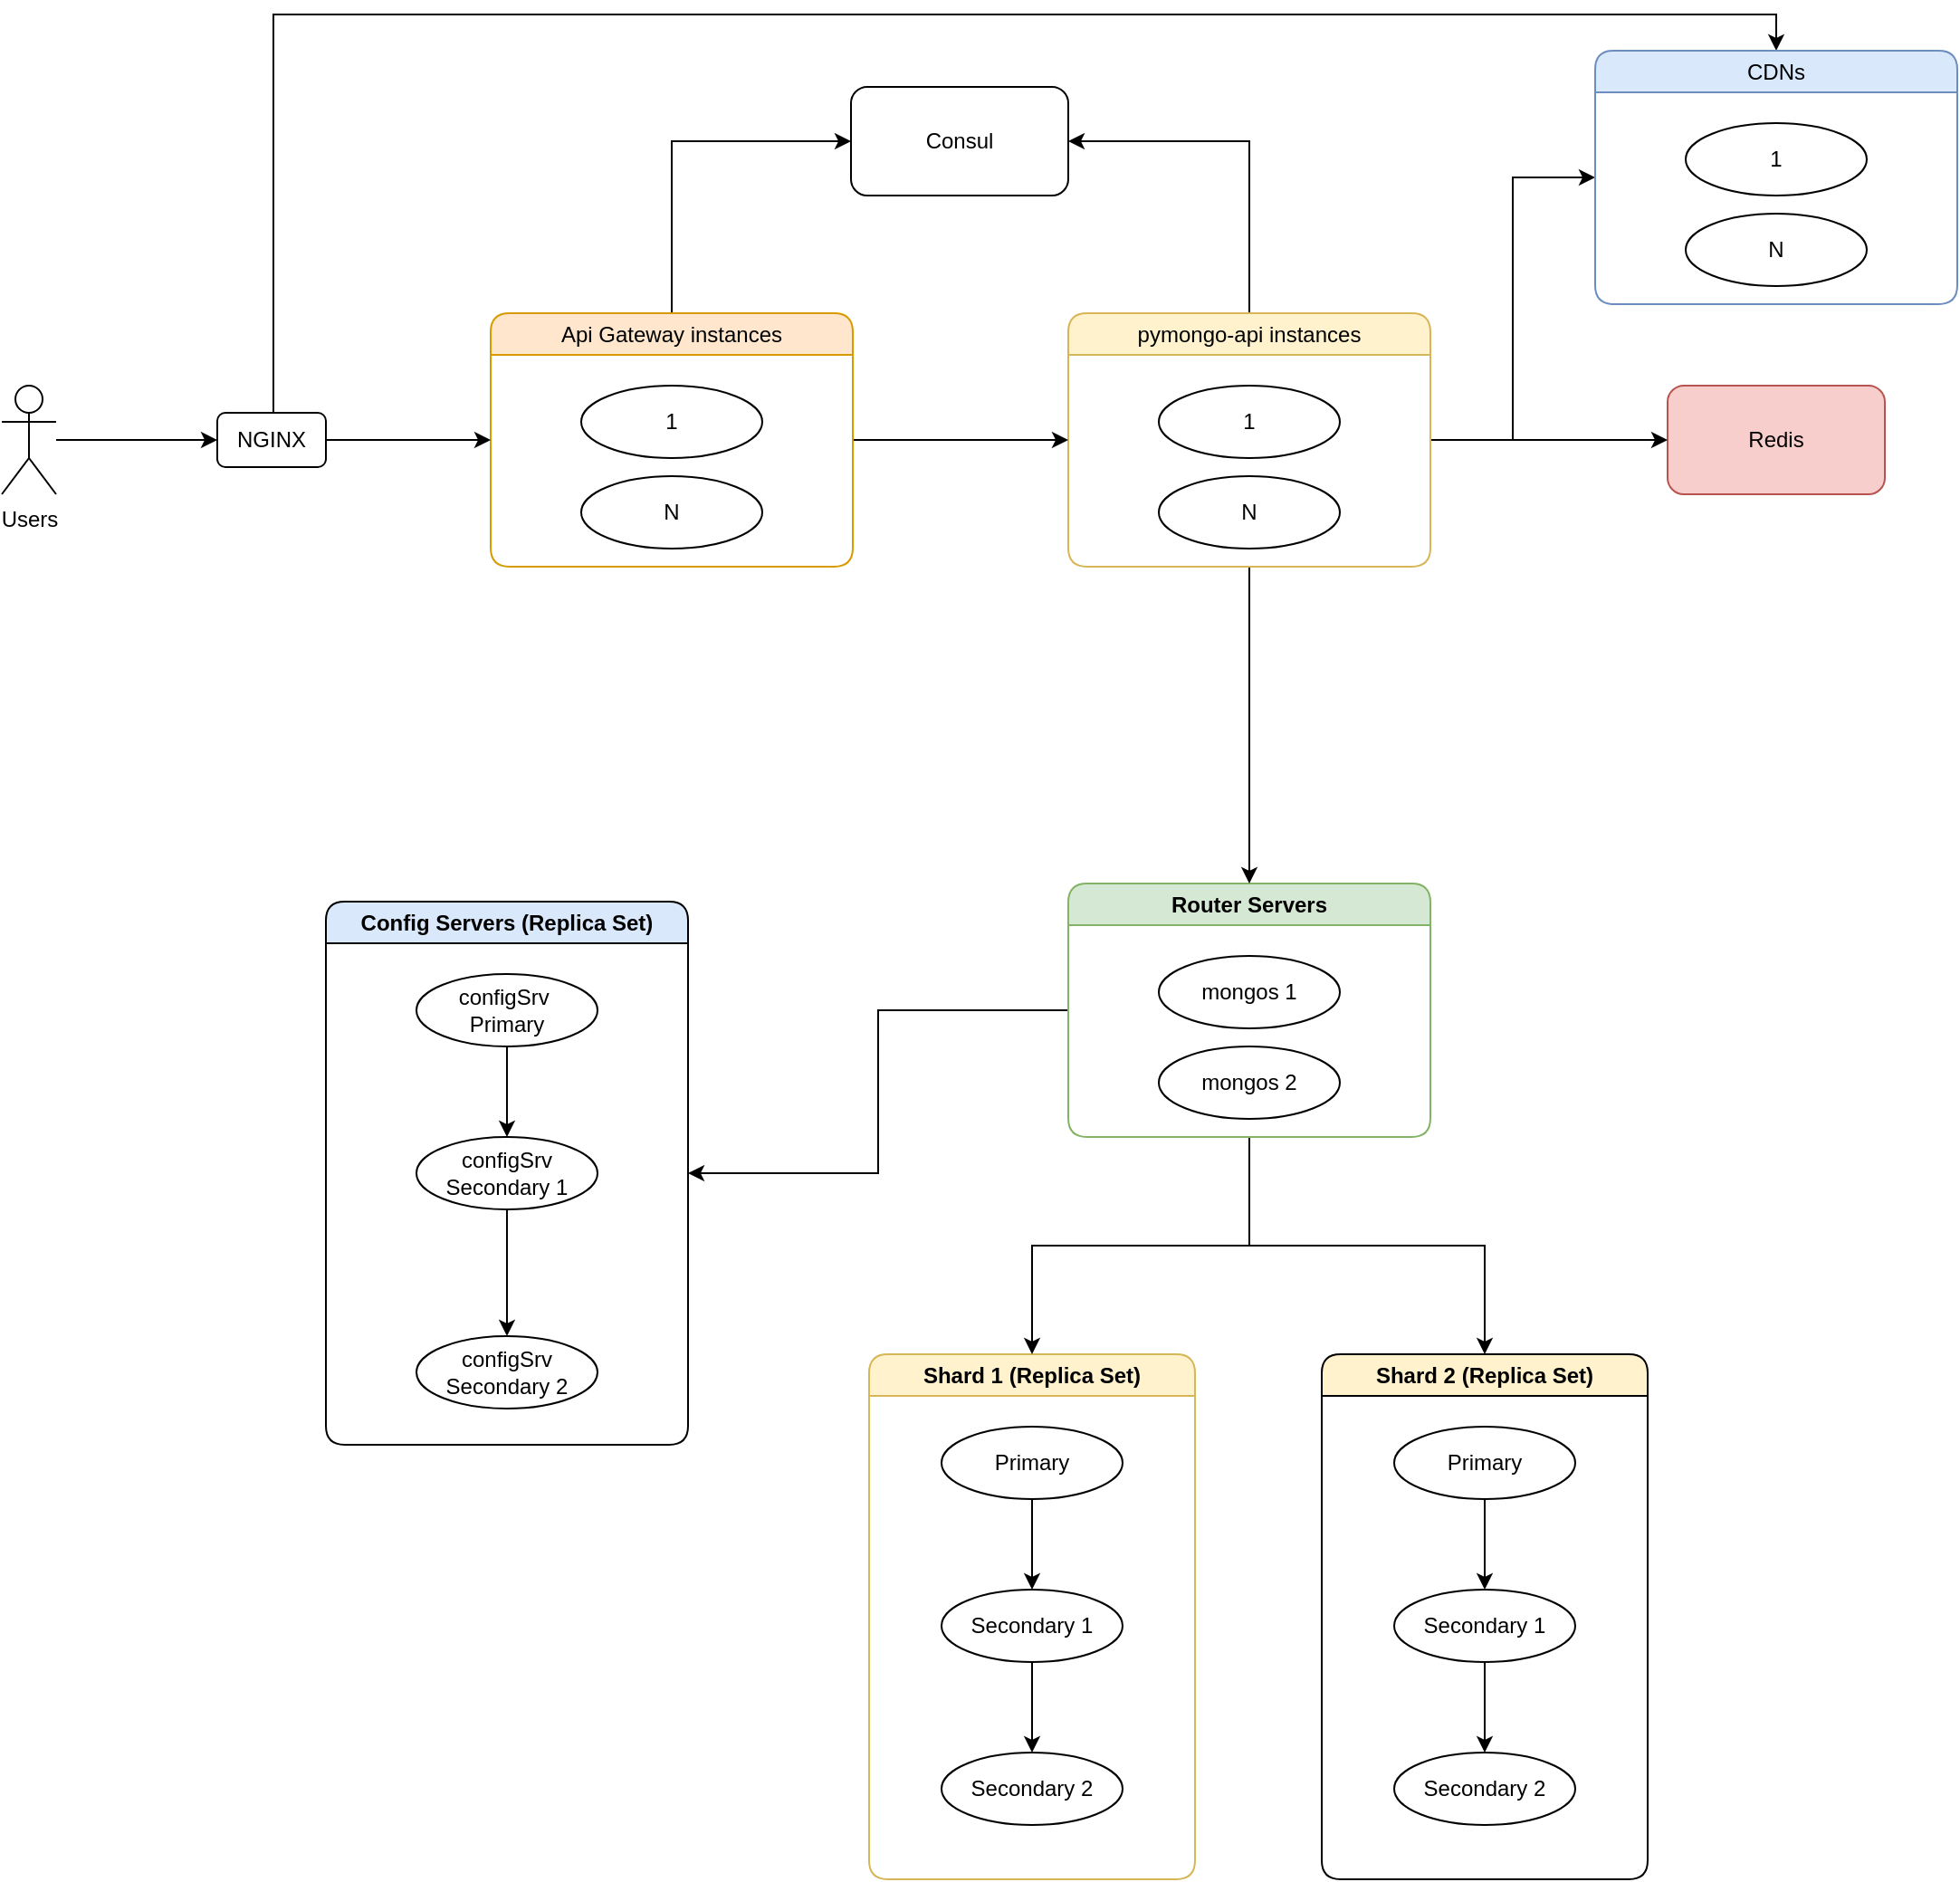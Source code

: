 <mxfile version="24.7.17">
  <diagram name="Page-1" id="-H_mtQnk-PTXWXPvYvuk">
    <mxGraphModel dx="1026" dy="743" grid="1" gridSize="10" guides="1" tooltips="1" connect="1" arrows="1" fold="1" page="1" pageScale="1" pageWidth="1169" pageHeight="827" math="0" shadow="0">
      <root>
        <mxCell id="0" />
        <mxCell id="1" parent="0" />
        <mxCell id="config" value="Config Servers (Replica Set)" style="swimlane;rounded=1;whiteSpace=wrap;html=1;fillColor=#dae8fc;" parent="1" vertex="1">
          <mxGeometry x="219" y="510" width="200" height="300" as="geometry" />
        </mxCell>
        <mxCell id="LzZ8D7OCZoHhMmrHZdRd-19" style="edgeStyle=orthogonalEdgeStyle;rounded=0;orthogonalLoop=1;jettySize=auto;html=1;entryX=0.5;entryY=0;entryDx=0;entryDy=0;" parent="config" source="config-1" target="LzZ8D7OCZoHhMmrHZdRd-18" edge="1">
          <mxGeometry relative="1" as="geometry" />
        </mxCell>
        <mxCell id="config-1" value="configSrv&amp;nbsp;&lt;div&gt;Primary&lt;/div&gt;" style="ellipse;whiteSpace=wrap;html=1;fillColor=#ffffff;" parent="config" vertex="1">
          <mxGeometry x="50" y="40" width="100" height="40" as="geometry" />
        </mxCell>
        <mxCell id="config-2" value="configSrv&lt;div&gt;Secondary 2&lt;br&gt;&lt;/div&gt;" style="ellipse;whiteSpace=wrap;html=1;fillColor=#ffffff;" parent="config" vertex="1">
          <mxGeometry x="50" y="240" width="100" height="40" as="geometry" />
        </mxCell>
        <mxCell id="LzZ8D7OCZoHhMmrHZdRd-20" style="edgeStyle=orthogonalEdgeStyle;rounded=0;orthogonalLoop=1;jettySize=auto;html=1;entryX=0.5;entryY=0;entryDx=0;entryDy=0;" parent="config" source="LzZ8D7OCZoHhMmrHZdRd-18" target="config-2" edge="1">
          <mxGeometry relative="1" as="geometry" />
        </mxCell>
        <mxCell id="LzZ8D7OCZoHhMmrHZdRd-18" value="configSrv&lt;div&gt;Secondary 1&lt;/div&gt;" style="ellipse;whiteSpace=wrap;html=1;fillColor=#ffffff;" parent="config" vertex="1">
          <mxGeometry x="50" y="130" width="100" height="40" as="geometry" />
        </mxCell>
        <mxCell id="shard1" value="Shard 1 (Replica Set)" style="swimlane;rounded=1;whiteSpace=wrap;html=1;fillColor=#fff2cc;strokeColor=#d6b656;" parent="1" vertex="1">
          <mxGeometry x="519" y="760" width="180" height="290" as="geometry" />
        </mxCell>
        <mxCell id="LzZ8D7OCZoHhMmrHZdRd-8" style="edgeStyle=orthogonalEdgeStyle;rounded=0;orthogonalLoop=1;jettySize=auto;html=1;exitX=0.5;exitY=1;exitDx=0;exitDy=0;entryX=0.5;entryY=0;entryDx=0;entryDy=0;" parent="shard1" source="shard1-primary" target="shard1-secondary1" edge="1">
          <mxGeometry relative="1" as="geometry" />
        </mxCell>
        <mxCell id="shard1-primary" value="Primary" style="ellipse;whiteSpace=wrap;html=1;fillColor=#ffffff;" parent="shard1" vertex="1">
          <mxGeometry x="40" y="40" width="100" height="40" as="geometry" />
        </mxCell>
        <mxCell id="LzZ8D7OCZoHhMmrHZdRd-9" style="edgeStyle=orthogonalEdgeStyle;rounded=0;orthogonalLoop=1;jettySize=auto;html=1;exitX=0.5;exitY=1;exitDx=0;exitDy=0;entryX=0.5;entryY=0;entryDx=0;entryDy=0;" parent="shard1" source="shard1-secondary1" target="shard1-secondary2" edge="1">
          <mxGeometry relative="1" as="geometry" />
        </mxCell>
        <mxCell id="shard1-secondary1" value="Secondary 1" style="ellipse;whiteSpace=wrap;html=1;fillColor=#ffffff;" parent="shard1" vertex="1">
          <mxGeometry x="40" y="130" width="100" height="40" as="geometry" />
        </mxCell>
        <mxCell id="shard1-secondary2" value="Secondary 2" style="ellipse;whiteSpace=wrap;html=1;fillColor=#ffffff;" parent="shard1" vertex="1">
          <mxGeometry x="40" y="220" width="100" height="40" as="geometry" />
        </mxCell>
        <mxCell id="shard2" value="Shard 2 (Replica Set)" style="swimlane;rounded=1;whiteSpace=wrap;html=1;fillColor=#fff2cc;" parent="1" vertex="1">
          <mxGeometry x="769" y="760" width="180" height="290" as="geometry" />
        </mxCell>
        <mxCell id="LzZ8D7OCZoHhMmrHZdRd-10" style="edgeStyle=orthogonalEdgeStyle;rounded=0;orthogonalLoop=1;jettySize=auto;html=1;exitX=0.5;exitY=1;exitDx=0;exitDy=0;entryX=0.5;entryY=0;entryDx=0;entryDy=0;" parent="shard2" source="shard2-primary" target="shard2-secondary1" edge="1">
          <mxGeometry relative="1" as="geometry" />
        </mxCell>
        <mxCell id="shard2-primary" value="Primary" style="ellipse;whiteSpace=wrap;html=1;fillColor=#ffffff;" parent="shard2" vertex="1">
          <mxGeometry x="40" y="40" width="100" height="40" as="geometry" />
        </mxCell>
        <mxCell id="LzZ8D7OCZoHhMmrHZdRd-11" style="edgeStyle=orthogonalEdgeStyle;rounded=0;orthogonalLoop=1;jettySize=auto;html=1;exitX=0.5;exitY=1;exitDx=0;exitDy=0;entryX=0.5;entryY=0;entryDx=0;entryDy=0;" parent="shard2" source="shard2-secondary1" target="shard2-secondary2" edge="1">
          <mxGeometry relative="1" as="geometry" />
        </mxCell>
        <mxCell id="shard2-secondary1" value="Secondary 1" style="ellipse;whiteSpace=wrap;html=1;fillColor=#ffffff;" parent="shard2" vertex="1">
          <mxGeometry x="40" y="130" width="100" height="40" as="geometry" />
        </mxCell>
        <mxCell id="shard2-secondary2" value="Secondary 2" style="ellipse;whiteSpace=wrap;html=1;fillColor=#ffffff;" parent="shard2" vertex="1">
          <mxGeometry x="40" y="220" width="100" height="40" as="geometry" />
        </mxCell>
        <mxCell id="LzZ8D7OCZoHhMmrHZdRd-13" style="edgeStyle=orthogonalEdgeStyle;rounded=0;orthogonalLoop=1;jettySize=auto;html=1;entryX=0.5;entryY=0;entryDx=0;entryDy=0;" parent="1" source="LzZ8D7OCZoHhMmrHZdRd-5" target="shard1" edge="1">
          <mxGeometry relative="1" as="geometry" />
        </mxCell>
        <mxCell id="LzZ8D7OCZoHhMmrHZdRd-14" style="edgeStyle=orthogonalEdgeStyle;rounded=0;orthogonalLoop=1;jettySize=auto;html=1;exitX=0.5;exitY=1;exitDx=0;exitDy=0;entryX=0.5;entryY=0;entryDx=0;entryDy=0;" parent="1" source="LzZ8D7OCZoHhMmrHZdRd-5" target="shard2" edge="1">
          <mxGeometry relative="1" as="geometry" />
        </mxCell>
        <mxCell id="LzZ8D7OCZoHhMmrHZdRd-16" style="edgeStyle=orthogonalEdgeStyle;rounded=0;orthogonalLoop=1;jettySize=auto;html=1;entryX=1;entryY=0.5;entryDx=0;entryDy=0;" parent="1" source="LzZ8D7OCZoHhMmrHZdRd-5" target="config" edge="1">
          <mxGeometry relative="1" as="geometry" />
        </mxCell>
        <mxCell id="LzZ8D7OCZoHhMmrHZdRd-5" value="Router Servers" style="swimlane;rounded=1;whiteSpace=wrap;html=1;fillColor=#d5e8d4;strokeColor=#82b366;" parent="1" vertex="1">
          <mxGeometry x="629" y="500" width="200" height="140" as="geometry" />
        </mxCell>
        <mxCell id="LzZ8D7OCZoHhMmrHZdRd-6" value="mongos 1" style="ellipse;whiteSpace=wrap;html=1;fillColor=#ffffff;" parent="LzZ8D7OCZoHhMmrHZdRd-5" vertex="1">
          <mxGeometry x="50" y="40" width="100" height="40" as="geometry" />
        </mxCell>
        <mxCell id="LzZ8D7OCZoHhMmrHZdRd-7" value="mongos 2" style="ellipse;whiteSpace=wrap;html=1;fillColor=#ffffff;" parent="LzZ8D7OCZoHhMmrHZdRd-5" vertex="1">
          <mxGeometry x="50" y="90" width="100" height="40" as="geometry" />
        </mxCell>
        <mxCell id="O8P5mbvF8LGsRx-IbcvR-1" value="Redis" style="rounded=1;whiteSpace=wrap;html=1;fillColor=#f8cecc;strokeColor=#b85450;" parent="1" vertex="1">
          <mxGeometry x="960" y="225" width="120" height="60" as="geometry" />
        </mxCell>
        <mxCell id="Q0SuDGpN_1zhQCw8NpW_-4" style="edgeStyle=orthogonalEdgeStyle;rounded=0;orthogonalLoop=1;jettySize=auto;html=1;entryX=0;entryY=0.5;entryDx=0;entryDy=0;" parent="1" source="Q0SuDGpN_1zhQCw8NpW_-1" target="O8P5mbvF8LGsRx-IbcvR-1" edge="1">
          <mxGeometry relative="1" as="geometry" />
        </mxCell>
        <mxCell id="Q0SuDGpN_1zhQCw8NpW_-5" style="edgeStyle=orthogonalEdgeStyle;rounded=0;orthogonalLoop=1;jettySize=auto;html=1;entryX=0.5;entryY=0;entryDx=0;entryDy=0;" parent="1" source="Q0SuDGpN_1zhQCw8NpW_-1" target="LzZ8D7OCZoHhMmrHZdRd-5" edge="1">
          <mxGeometry relative="1" as="geometry" />
        </mxCell>
        <mxCell id="Q0SuDGpN_1zhQCw8NpW_-15" style="edgeStyle=orthogonalEdgeStyle;rounded=0;orthogonalLoop=1;jettySize=auto;html=1;entryX=1;entryY=0.5;entryDx=0;entryDy=0;" parent="1" source="Q0SuDGpN_1zhQCw8NpW_-1" target="Q0SuDGpN_1zhQCw8NpW_-14" edge="1">
          <mxGeometry relative="1" as="geometry" />
        </mxCell>
        <mxCell id="eNKnFVVQBBXtWdbIQGKa-2" style="edgeStyle=orthogonalEdgeStyle;rounded=0;orthogonalLoop=1;jettySize=auto;html=1;entryX=0;entryY=0.5;entryDx=0;entryDy=0;" edge="1" parent="1" source="Q0SuDGpN_1zhQCw8NpW_-1" target="eNKnFVVQBBXtWdbIQGKa-4">
          <mxGeometry relative="1" as="geometry">
            <mxPoint x="960" y="90" as="targetPoint" />
          </mxGeometry>
        </mxCell>
        <mxCell id="Q0SuDGpN_1zhQCw8NpW_-1" value="&lt;span style=&quot;font-weight: 400;&quot;&gt;pymongo-api instances&lt;/span&gt;" style="swimlane;rounded=1;whiteSpace=wrap;html=1;fillColor=#fff2cc;strokeColor=#d6b656;" parent="1" vertex="1">
          <mxGeometry x="629" y="185" width="200" height="140" as="geometry" />
        </mxCell>
        <mxCell id="Q0SuDGpN_1zhQCw8NpW_-2" value="1" style="ellipse;whiteSpace=wrap;html=1;fillColor=#ffffff;" parent="Q0SuDGpN_1zhQCw8NpW_-1" vertex="1">
          <mxGeometry x="50" y="40" width="100" height="40" as="geometry" />
        </mxCell>
        <mxCell id="Q0SuDGpN_1zhQCw8NpW_-3" value="N" style="ellipse;whiteSpace=wrap;html=1;fillColor=#ffffff;" parent="Q0SuDGpN_1zhQCw8NpW_-1" vertex="1">
          <mxGeometry x="50" y="90" width="100" height="40" as="geometry" />
        </mxCell>
        <mxCell id="Q0SuDGpN_1zhQCw8NpW_-22" style="edgeStyle=orthogonalEdgeStyle;rounded=0;orthogonalLoop=1;jettySize=auto;html=1;entryX=0;entryY=0.5;entryDx=0;entryDy=0;" parent="1" source="Q0SuDGpN_1zhQCw8NpW_-6" target="Q0SuDGpN_1zhQCw8NpW_-19" edge="1">
          <mxGeometry relative="1" as="geometry" />
        </mxCell>
        <mxCell id="Q0SuDGpN_1zhQCw8NpW_-6" value="Users" style="shape=umlActor;verticalLabelPosition=bottom;verticalAlign=top;html=1;outlineConnect=0;" parent="1" vertex="1">
          <mxGeometry x="40" y="225" width="30" height="60" as="geometry" />
        </mxCell>
        <mxCell id="Q0SuDGpN_1zhQCw8NpW_-16" style="edgeStyle=orthogonalEdgeStyle;rounded=0;orthogonalLoop=1;jettySize=auto;html=1;entryX=0;entryY=0.5;entryDx=0;entryDy=0;" parent="1" source="Q0SuDGpN_1zhQCw8NpW_-11" target="Q0SuDGpN_1zhQCw8NpW_-14" edge="1">
          <mxGeometry relative="1" as="geometry" />
        </mxCell>
        <mxCell id="Q0SuDGpN_1zhQCw8NpW_-17" style="edgeStyle=orthogonalEdgeStyle;rounded=0;orthogonalLoop=1;jettySize=auto;html=1;entryX=0;entryY=0.5;entryDx=0;entryDy=0;" parent="1" source="Q0SuDGpN_1zhQCw8NpW_-11" target="Q0SuDGpN_1zhQCw8NpW_-1" edge="1">
          <mxGeometry relative="1" as="geometry" />
        </mxCell>
        <mxCell id="Q0SuDGpN_1zhQCw8NpW_-11" value="&lt;span style=&quot;font-weight: 400;&quot;&gt;Api Gateway instances&lt;/span&gt;" style="swimlane;rounded=1;whiteSpace=wrap;html=1;fillColor=#ffe6cc;strokeColor=#d79b00;" parent="1" vertex="1">
          <mxGeometry x="310" y="185" width="200" height="140" as="geometry" />
        </mxCell>
        <mxCell id="Q0SuDGpN_1zhQCw8NpW_-12" value="1" style="ellipse;whiteSpace=wrap;html=1;fillColor=#ffffff;" parent="Q0SuDGpN_1zhQCw8NpW_-11" vertex="1">
          <mxGeometry x="50" y="40" width="100" height="40" as="geometry" />
        </mxCell>
        <mxCell id="Q0SuDGpN_1zhQCw8NpW_-13" value="N" style="ellipse;whiteSpace=wrap;html=1;fillColor=#ffffff;" parent="Q0SuDGpN_1zhQCw8NpW_-11" vertex="1">
          <mxGeometry x="50" y="90" width="100" height="40" as="geometry" />
        </mxCell>
        <mxCell id="Q0SuDGpN_1zhQCw8NpW_-14" value="Consul" style="rounded=1;whiteSpace=wrap;html=1;" parent="1" vertex="1">
          <mxGeometry x="509" y="60" width="120" height="60" as="geometry" />
        </mxCell>
        <mxCell id="Q0SuDGpN_1zhQCw8NpW_-21" style="edgeStyle=orthogonalEdgeStyle;rounded=0;orthogonalLoop=1;jettySize=auto;html=1;entryX=0;entryY=0.5;entryDx=0;entryDy=0;" parent="1" source="Q0SuDGpN_1zhQCw8NpW_-19" target="Q0SuDGpN_1zhQCw8NpW_-11" edge="1">
          <mxGeometry relative="1" as="geometry" />
        </mxCell>
        <mxCell id="eNKnFVVQBBXtWdbIQGKa-3" style="edgeStyle=orthogonalEdgeStyle;rounded=0;orthogonalLoop=1;jettySize=auto;html=1;entryX=0.5;entryY=0;entryDx=0;entryDy=0;" edge="1" parent="1" source="Q0SuDGpN_1zhQCw8NpW_-19" target="eNKnFVVQBBXtWdbIQGKa-4">
          <mxGeometry relative="1" as="geometry">
            <mxPoint x="1020" y="60" as="targetPoint" />
            <Array as="points">
              <mxPoint x="190" y="20" />
              <mxPoint x="1020" y="20" />
            </Array>
          </mxGeometry>
        </mxCell>
        <mxCell id="Q0SuDGpN_1zhQCw8NpW_-19" value="NGINX" style="rounded=1;whiteSpace=wrap;html=1;" parent="1" vertex="1">
          <mxGeometry x="159" y="240" width="60" height="30" as="geometry" />
        </mxCell>
        <mxCell id="eNKnFVVQBBXtWdbIQGKa-4" value="&lt;span style=&quot;font-weight: 400;&quot;&gt;CDNs&lt;/span&gt;" style="swimlane;rounded=1;whiteSpace=wrap;html=1;fillColor=#dae8fc;strokeColor=#6c8ebf;" vertex="1" parent="1">
          <mxGeometry x="920" y="40" width="200" height="140" as="geometry" />
        </mxCell>
        <mxCell id="eNKnFVVQBBXtWdbIQGKa-5" value="1" style="ellipse;whiteSpace=wrap;html=1;fillColor=#ffffff;" vertex="1" parent="eNKnFVVQBBXtWdbIQGKa-4">
          <mxGeometry x="50" y="40" width="100" height="40" as="geometry" />
        </mxCell>
        <mxCell id="eNKnFVVQBBXtWdbIQGKa-6" value="N" style="ellipse;whiteSpace=wrap;html=1;fillColor=#ffffff;" vertex="1" parent="eNKnFVVQBBXtWdbIQGKa-4">
          <mxGeometry x="50" y="90" width="100" height="40" as="geometry" />
        </mxCell>
      </root>
    </mxGraphModel>
  </diagram>
</mxfile>
